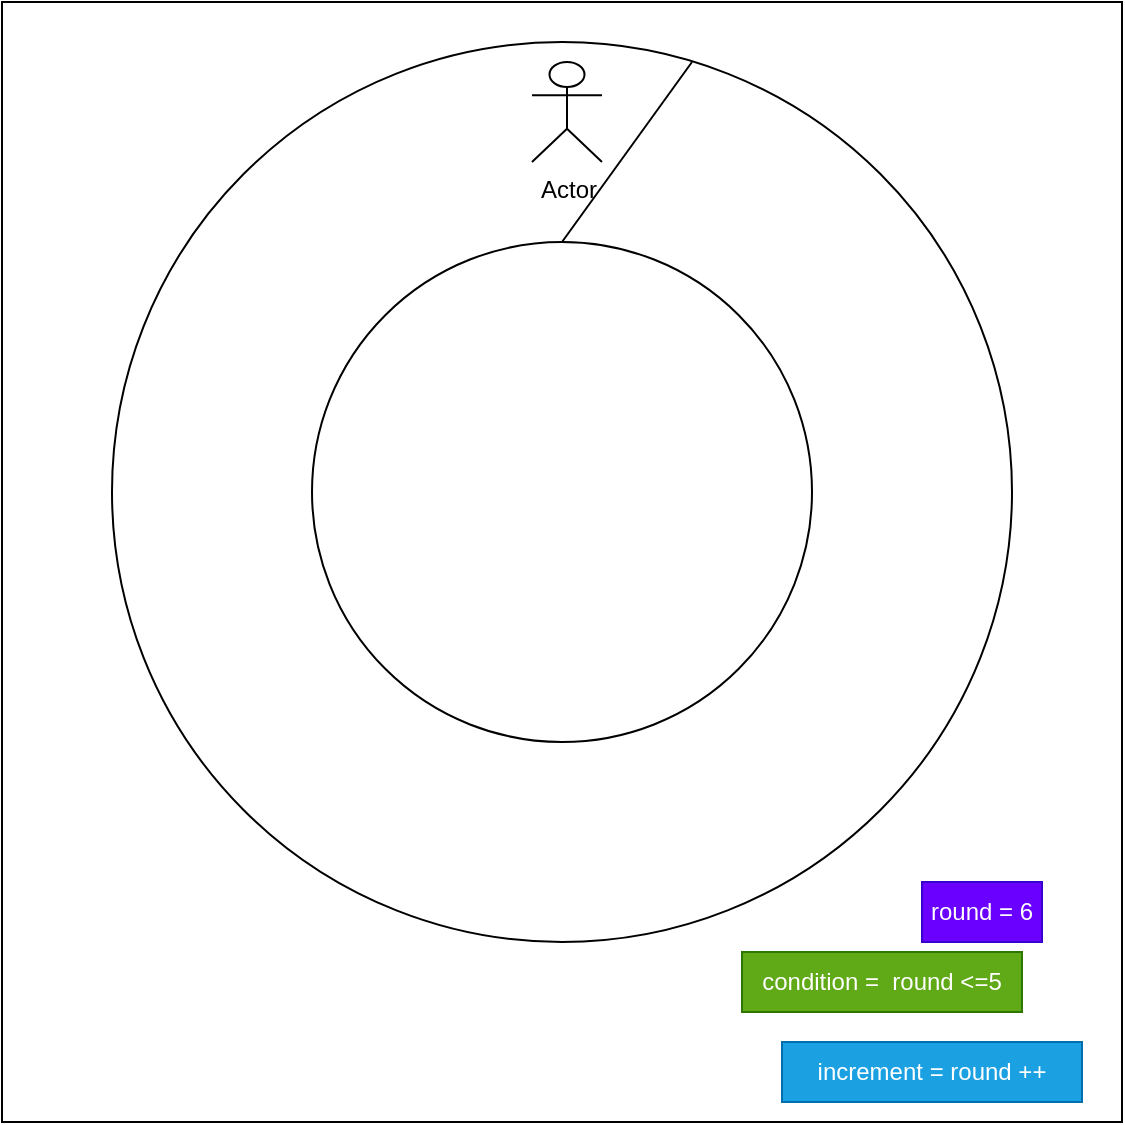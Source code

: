 <mxfile>
    <diagram id="Lgm9QvFoNEahAJGivwsw" name="Page-1">
        <mxGraphModel dx="543" dy="372" grid="1" gridSize="10" guides="1" tooltips="1" connect="1" arrows="1" fold="1" page="1" pageScale="1" pageWidth="827" pageHeight="1169" math="0" shadow="0">
            <root>
                <mxCell id="0"/>
                <mxCell id="1" parent="0"/>
                <mxCell id="2" value="" style="whiteSpace=wrap;html=1;aspect=fixed;" vertex="1" parent="1">
                    <mxGeometry x="130" y="60" width="560" height="560" as="geometry"/>
                </mxCell>
                <mxCell id="3" value="" style="ellipse;whiteSpace=wrap;html=1;aspect=fixed;" vertex="1" parent="1">
                    <mxGeometry x="185" y="80" width="450" height="450" as="geometry"/>
                </mxCell>
                <mxCell id="4" value="" style="ellipse;whiteSpace=wrap;html=1;aspect=fixed;" vertex="1" parent="1">
                    <mxGeometry x="285" y="180" width="250" height="250" as="geometry"/>
                </mxCell>
                <mxCell id="5" value="Actor" style="shape=umlActor;verticalLabelPosition=bottom;verticalAlign=top;html=1;outlineConnect=0;" vertex="1" parent="1">
                    <mxGeometry x="395" y="90" width="35" height="50" as="geometry"/>
                </mxCell>
                <mxCell id="6" value="" style="endArrow=none;html=1;rounded=0;exitX=0.5;exitY=0;exitDx=0;exitDy=0;" edge="1" parent="1" source="4">
                    <mxGeometry width="50" height="50" relative="1" as="geometry">
                        <mxPoint x="425" y="140" as="sourcePoint"/>
                        <mxPoint x="475" y="90" as="targetPoint"/>
                    </mxGeometry>
                </mxCell>
                <mxCell id="7" value="round = 6" style="text;html=1;align=center;verticalAlign=middle;whiteSpace=wrap;rounded=0;fillColor=#6a00ff;fontColor=#ffffff;strokeColor=#3700CC;" vertex="1" parent="1">
                    <mxGeometry x="590" y="500" width="60" height="30" as="geometry"/>
                </mxCell>
                <mxCell id="8" value="condition =&amp;nbsp; round &amp;lt;=5" style="text;html=1;align=center;verticalAlign=middle;whiteSpace=wrap;rounded=0;fillColor=#60a917;fontColor=#ffffff;strokeColor=#2D7600;" vertex="1" parent="1">
                    <mxGeometry x="500" y="535" width="140" height="30" as="geometry"/>
                </mxCell>
                <mxCell id="9" value="increment = round ++" style="text;html=1;align=center;verticalAlign=middle;whiteSpace=wrap;rounded=0;fillColor=#1ba1e2;fontColor=#ffffff;strokeColor=#006EAF;" vertex="1" parent="1">
                    <mxGeometry x="520" y="580" width="150" height="30" as="geometry"/>
                </mxCell>
            </root>
        </mxGraphModel>
    </diagram>
</mxfile>